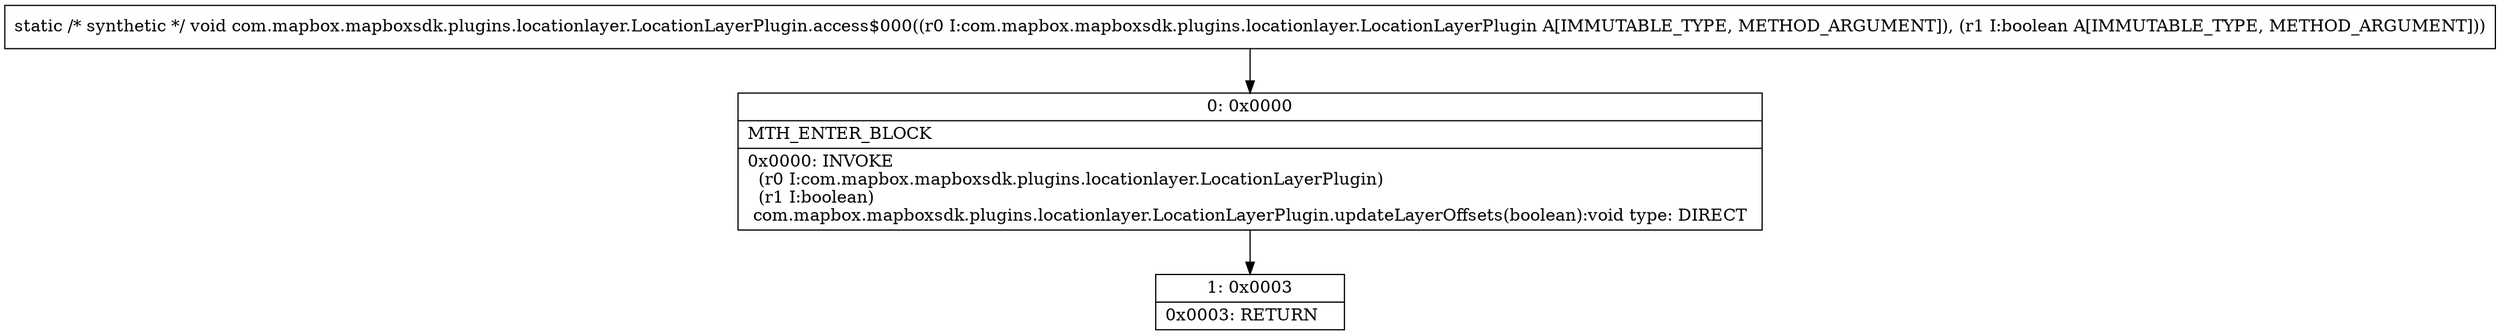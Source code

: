 digraph "CFG forcom.mapbox.mapboxsdk.plugins.locationlayer.LocationLayerPlugin.access$000(Lcom\/mapbox\/mapboxsdk\/plugins\/locationlayer\/LocationLayerPlugin;Z)V" {
Node_0 [shape=record,label="{0\:\ 0x0000|MTH_ENTER_BLOCK\l|0x0000: INVOKE  \l  (r0 I:com.mapbox.mapboxsdk.plugins.locationlayer.LocationLayerPlugin)\l  (r1 I:boolean)\l com.mapbox.mapboxsdk.plugins.locationlayer.LocationLayerPlugin.updateLayerOffsets(boolean):void type: DIRECT \l}"];
Node_1 [shape=record,label="{1\:\ 0x0003|0x0003: RETURN   \l}"];
MethodNode[shape=record,label="{static \/* synthetic *\/ void com.mapbox.mapboxsdk.plugins.locationlayer.LocationLayerPlugin.access$000((r0 I:com.mapbox.mapboxsdk.plugins.locationlayer.LocationLayerPlugin A[IMMUTABLE_TYPE, METHOD_ARGUMENT]), (r1 I:boolean A[IMMUTABLE_TYPE, METHOD_ARGUMENT])) }"];
MethodNode -> Node_0;
Node_0 -> Node_1;
}

